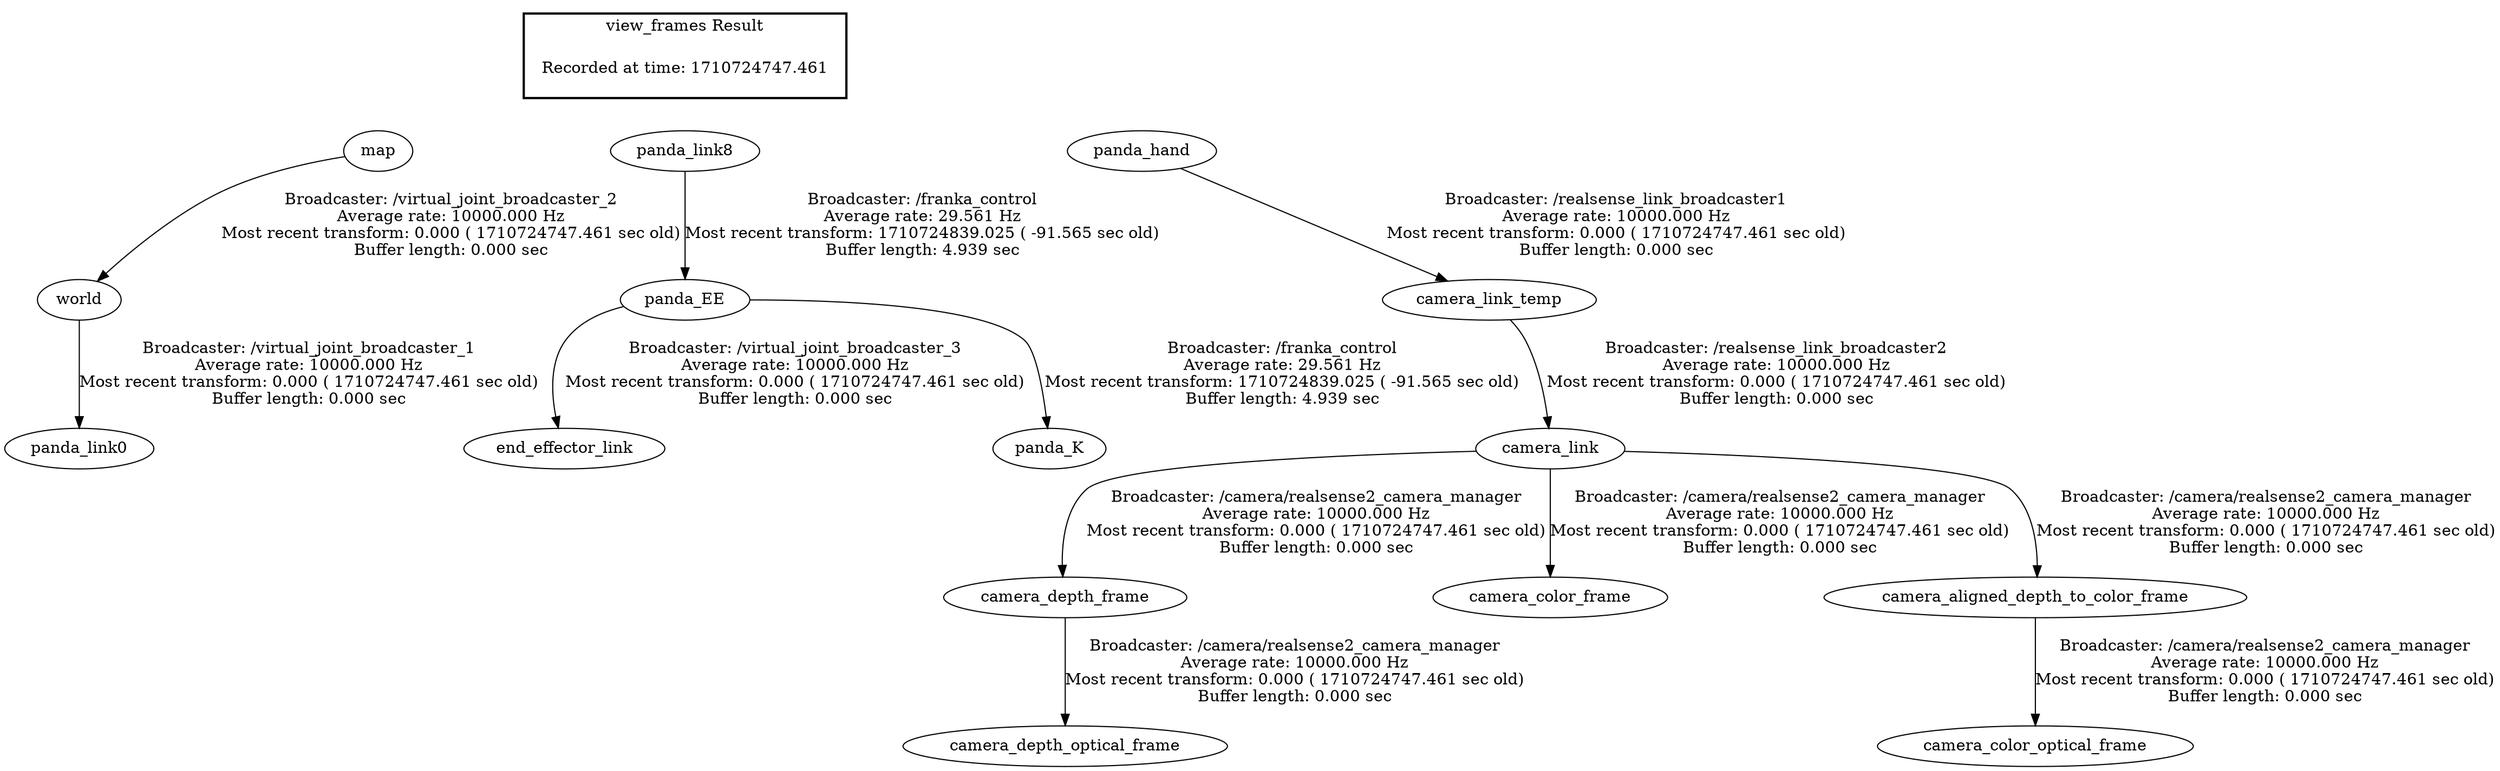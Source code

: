 digraph G {
"world" -> "panda_link0"[label="Broadcaster: /virtual_joint_broadcaster_1\nAverage rate: 10000.000 Hz\nMost recent transform: 0.000 ( 1710724747.461 sec old)\nBuffer length: 0.000 sec\n"];
"map" -> "world"[label="Broadcaster: /virtual_joint_broadcaster_2\nAverage rate: 10000.000 Hz\nMost recent transform: 0.000 ( 1710724747.461 sec old)\nBuffer length: 0.000 sec\n"];
"panda_EE" -> "end_effector_link"[label="Broadcaster: /virtual_joint_broadcaster_3\nAverage rate: 10000.000 Hz\nMost recent transform: 0.000 ( 1710724747.461 sec old)\nBuffer length: 0.000 sec\n"];
"panda_link8" -> "panda_EE"[label="Broadcaster: /franka_control\nAverage rate: 29.561 Hz\nMost recent transform: 1710724839.025 ( -91.565 sec old)\nBuffer length: 4.939 sec\n"];
"camera_link_temp" -> "camera_link"[label="Broadcaster: /realsense_link_broadcaster2\nAverage rate: 10000.000 Hz\nMost recent transform: 0.000 ( 1710724747.461 sec old)\nBuffer length: 0.000 sec\n"];
"panda_hand" -> "camera_link_temp"[label="Broadcaster: /realsense_link_broadcaster1\nAverage rate: 10000.000 Hz\nMost recent transform: 0.000 ( 1710724747.461 sec old)\nBuffer length: 0.000 sec\n"];
"camera_link" -> "camera_depth_frame"[label="Broadcaster: /camera/realsense2_camera_manager\nAverage rate: 10000.000 Hz\nMost recent transform: 0.000 ( 1710724747.461 sec old)\nBuffer length: 0.000 sec\n"];
"camera_depth_frame" -> "camera_depth_optical_frame"[label="Broadcaster: /camera/realsense2_camera_manager\nAverage rate: 10000.000 Hz\nMost recent transform: 0.000 ( 1710724747.461 sec old)\nBuffer length: 0.000 sec\n"];
"camera_link" -> "camera_color_frame"[label="Broadcaster: /camera/realsense2_camera_manager\nAverage rate: 10000.000 Hz\nMost recent transform: 0.000 ( 1710724747.461 sec old)\nBuffer length: 0.000 sec\n"];
"camera_aligned_depth_to_color_frame" -> "camera_color_optical_frame"[label="Broadcaster: /camera/realsense2_camera_manager\nAverage rate: 10000.000 Hz\nMost recent transform: 0.000 ( 1710724747.461 sec old)\nBuffer length: 0.000 sec\n"];
"camera_link" -> "camera_aligned_depth_to_color_frame"[label="Broadcaster: /camera/realsense2_camera_manager\nAverage rate: 10000.000 Hz\nMost recent transform: 0.000 ( 1710724747.461 sec old)\nBuffer length: 0.000 sec\n"];
"panda_EE" -> "panda_K"[label="Broadcaster: /franka_control\nAverage rate: 29.561 Hz\nMost recent transform: 1710724839.025 ( -91.565 sec old)\nBuffer length: 4.939 sec\n"];
edge [style=invis];
 subgraph cluster_legend { style=bold; color=black; label ="view_frames Result";
"Recorded at time: 1710724747.461"[ shape=plaintext ] ;
 }->"map";
edge [style=invis];
 subgraph cluster_legend { style=bold; color=black; label ="view_frames Result";
"Recorded at time: 1710724747.461"[ shape=plaintext ] ;
 }->"panda_hand";
edge [style=invis];
 subgraph cluster_legend { style=bold; color=black; label ="view_frames Result";
"Recorded at time: 1710724747.461"[ shape=plaintext ] ;
 }->"panda_link8";
}